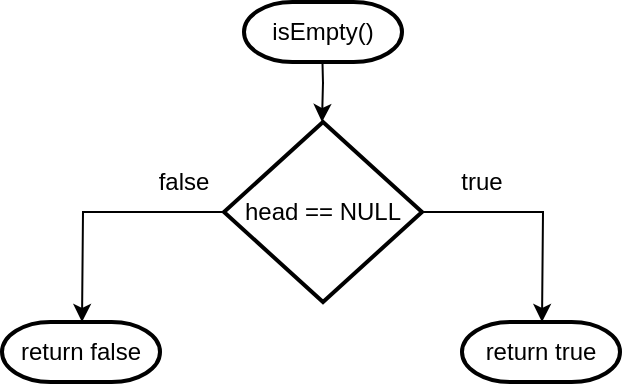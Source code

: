 <mxfile version="14.9.3" type="device"><diagram id="C5RBs43oDa-KdzZeNtuy" name="Page-1"><mxGraphModel dx="868" dy="482" grid="1" gridSize="10" guides="1" tooltips="1" connect="1" arrows="1" fold="1" page="1" pageScale="1" pageWidth="827" pageHeight="1169" math="0" shadow="0"><root><mxCell id="WIyWlLk6GJQsqaUBKTNV-0"/><mxCell id="WIyWlLk6GJQsqaUBKTNV-1" parent="WIyWlLk6GJQsqaUBKTNV-0"/><mxCell id="kQSQUNq6NKKBhjLbPk-D-2" style="edgeStyle=orthogonalEdgeStyle;rounded=0;orthogonalLoop=1;jettySize=auto;html=1;" parent="WIyWlLk6GJQsqaUBKTNV-1" edge="1"><mxGeometry relative="1" as="geometry"><mxPoint x="410" y="290" as="targetPoint"/><mxPoint x="410" y="250" as="sourcePoint"/></mxGeometry></mxCell><mxCell id="kQSQUNq6NKKBhjLbPk-D-5" style="edgeStyle=orthogonalEdgeStyle;rounded=0;orthogonalLoop=1;jettySize=auto;html=1;" parent="WIyWlLk6GJQsqaUBKTNV-1" source="kQSQUNq6NKKBhjLbPk-D-4" edge="1"><mxGeometry relative="1" as="geometry"><mxPoint x="520" y="390" as="targetPoint"/></mxGeometry></mxCell><mxCell id="kQSQUNq6NKKBhjLbPk-D-7" style="edgeStyle=orthogonalEdgeStyle;rounded=0;orthogonalLoop=1;jettySize=auto;html=1;" parent="WIyWlLk6GJQsqaUBKTNV-1" source="kQSQUNq6NKKBhjLbPk-D-4" edge="1"><mxGeometry relative="1" as="geometry"><mxPoint x="290" y="390" as="targetPoint"/></mxGeometry></mxCell><mxCell id="kQSQUNq6NKKBhjLbPk-D-4" value="head == NULL" style="strokeWidth=2;html=1;shape=mxgraph.flowchart.decision;whiteSpace=wrap;" parent="WIyWlLk6GJQsqaUBKTNV-1" vertex="1"><mxGeometry x="361" y="290" width="99" height="90" as="geometry"/></mxCell><mxCell id="p5R2SNZNvE-R7l_8baIO-0" value="isEmpty()" style="strokeWidth=2;html=1;shape=mxgraph.flowchart.terminator;whiteSpace=wrap;" vertex="1" parent="WIyWlLk6GJQsqaUBKTNV-1"><mxGeometry x="371" y="230" width="79" height="30" as="geometry"/></mxCell><mxCell id="p5R2SNZNvE-R7l_8baIO-1" value="return true" style="strokeWidth=2;html=1;shape=mxgraph.flowchart.terminator;whiteSpace=wrap;" vertex="1" parent="WIyWlLk6GJQsqaUBKTNV-1"><mxGeometry x="480" y="390" width="79" height="30" as="geometry"/></mxCell><mxCell id="p5R2SNZNvE-R7l_8baIO-2" value="return false" style="strokeWidth=2;html=1;shape=mxgraph.flowchart.terminator;whiteSpace=wrap;" vertex="1" parent="WIyWlLk6GJQsqaUBKTNV-1"><mxGeometry x="250" y="390" width="79" height="30" as="geometry"/></mxCell><mxCell id="p5R2SNZNvE-R7l_8baIO-3" value="true" style="text;html=1;strokeColor=none;fillColor=none;align=center;verticalAlign=middle;whiteSpace=wrap;rounded=0;" vertex="1" parent="WIyWlLk6GJQsqaUBKTNV-1"><mxGeometry x="470" y="310" width="40" height="20" as="geometry"/></mxCell><mxCell id="p5R2SNZNvE-R7l_8baIO-4" value="false" style="text;html=1;strokeColor=none;fillColor=none;align=center;verticalAlign=middle;whiteSpace=wrap;rounded=0;" vertex="1" parent="WIyWlLk6GJQsqaUBKTNV-1"><mxGeometry x="321" y="310" width="40" height="20" as="geometry"/></mxCell></root></mxGraphModel></diagram></mxfile>